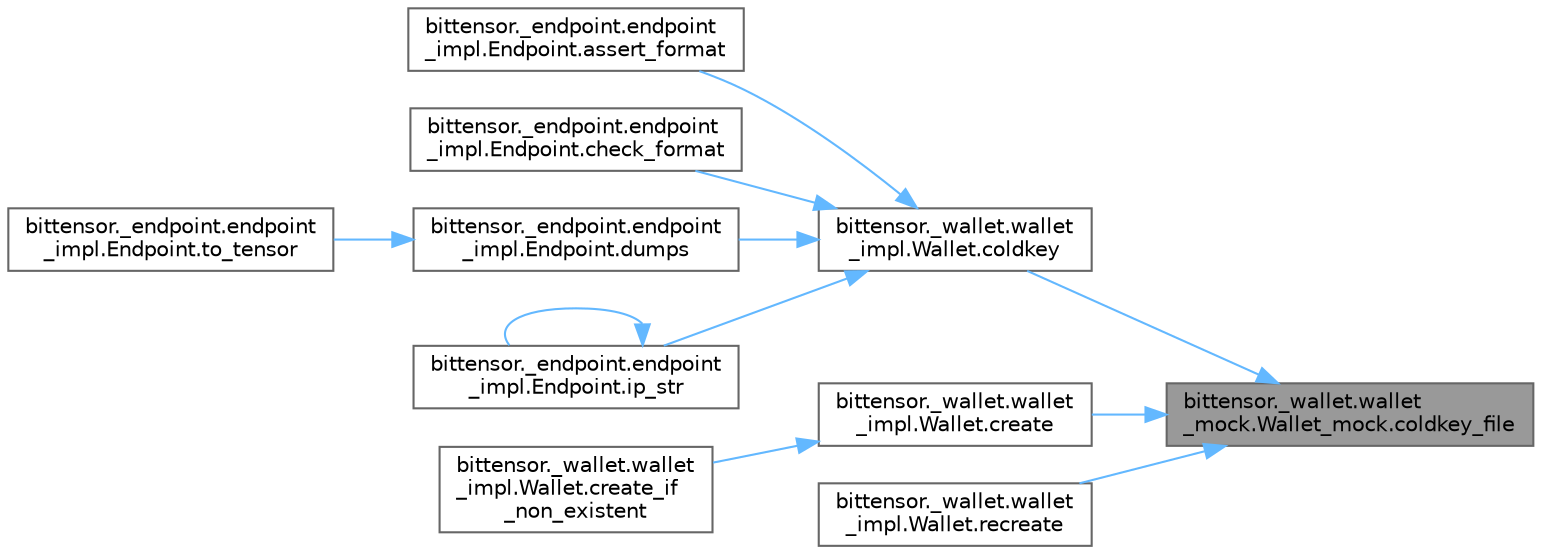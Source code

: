 digraph "bittensor._wallet.wallet_mock.Wallet_mock.coldkey_file"
{
 // LATEX_PDF_SIZE
  bgcolor="transparent";
  edge [fontname=Helvetica,fontsize=10,labelfontname=Helvetica,labelfontsize=10];
  node [fontname=Helvetica,fontsize=10,shape=box,height=0.2,width=0.4];
  rankdir="RL";
  Node1 [label="bittensor._wallet.wallet\l_mock.Wallet_mock.coldkey_file",height=0.2,width=0.4,color="gray40", fillcolor="grey60", style="filled", fontcolor="black",tooltip=" "];
  Node1 -> Node2 [dir="back",color="steelblue1",style="solid"];
  Node2 [label="bittensor._wallet.wallet\l_impl.Wallet.coldkey",height=0.2,width=0.4,color="grey40", fillcolor="white", style="filled",URL="$classbittensor_1_1__wallet_1_1wallet__impl_1_1_wallet.html#a10d1fe488398138edf1be82bb3847af9",tooltip=" "];
  Node2 -> Node3 [dir="back",color="steelblue1",style="solid"];
  Node3 [label="bittensor._endpoint.endpoint\l_impl.Endpoint.assert_format",height=0.2,width=0.4,color="grey40", fillcolor="white", style="filled",URL="$classbittensor_1_1__endpoint_1_1endpoint__impl_1_1_endpoint.html#a3a8356af525e51486afb913e62d28cb6",tooltip=" "];
  Node2 -> Node4 [dir="back",color="steelblue1",style="solid"];
  Node4 [label="bittensor._endpoint.endpoint\l_impl.Endpoint.check_format",height=0.2,width=0.4,color="grey40", fillcolor="white", style="filled",URL="$classbittensor_1_1__endpoint_1_1endpoint__impl_1_1_endpoint.html#a93fcc171a63deaa711b82900112af980",tooltip=" "];
  Node2 -> Node5 [dir="back",color="steelblue1",style="solid"];
  Node5 [label="bittensor._endpoint.endpoint\l_impl.Endpoint.dumps",height=0.2,width=0.4,color="grey40", fillcolor="white", style="filled",URL="$classbittensor_1_1__endpoint_1_1endpoint__impl_1_1_endpoint.html#a63b1d4a87e336c520cb29a39c62cbbc3",tooltip=" "];
  Node5 -> Node6 [dir="back",color="steelblue1",style="solid"];
  Node6 [label="bittensor._endpoint.endpoint\l_impl.Endpoint.to_tensor",height=0.2,width=0.4,color="grey40", fillcolor="white", style="filled",URL="$classbittensor_1_1__endpoint_1_1endpoint__impl_1_1_endpoint.html#a97cd40c5509f3153b227b10e1dbb89d4",tooltip=" "];
  Node2 -> Node7 [dir="back",color="steelblue1",style="solid"];
  Node7 [label="bittensor._endpoint.endpoint\l_impl.Endpoint.ip_str",height=0.2,width=0.4,color="grey40", fillcolor="white", style="filled",URL="$classbittensor_1_1__endpoint_1_1endpoint__impl_1_1_endpoint.html#a649e0672e7f9ef9e582e90b4f55d43cf",tooltip=" "];
  Node7 -> Node7 [dir="back",color="steelblue1",style="solid"];
  Node1 -> Node8 [dir="back",color="steelblue1",style="solid"];
  Node8 [label="bittensor._wallet.wallet\l_impl.Wallet.create",height=0.2,width=0.4,color="grey40", fillcolor="white", style="filled",URL="$classbittensor_1_1__wallet_1_1wallet__impl_1_1_wallet.html#ade65bf944db522de59a5958fafc9a94d",tooltip=" "];
  Node8 -> Node9 [dir="back",color="steelblue1",style="solid"];
  Node9 [label="bittensor._wallet.wallet\l_impl.Wallet.create_if\l_non_existent",height=0.2,width=0.4,color="grey40", fillcolor="white", style="filled",URL="$classbittensor_1_1__wallet_1_1wallet__impl_1_1_wallet.html#ad028e482d1c2dc3d8425aa4950a13afd",tooltip=" "];
  Node1 -> Node10 [dir="back",color="steelblue1",style="solid"];
  Node10 [label="bittensor._wallet.wallet\l_impl.Wallet.recreate",height=0.2,width=0.4,color="grey40", fillcolor="white", style="filled",URL="$classbittensor_1_1__wallet_1_1wallet__impl_1_1_wallet.html#adbc68807f89e813217294033f8023cff",tooltip=" "];
}

